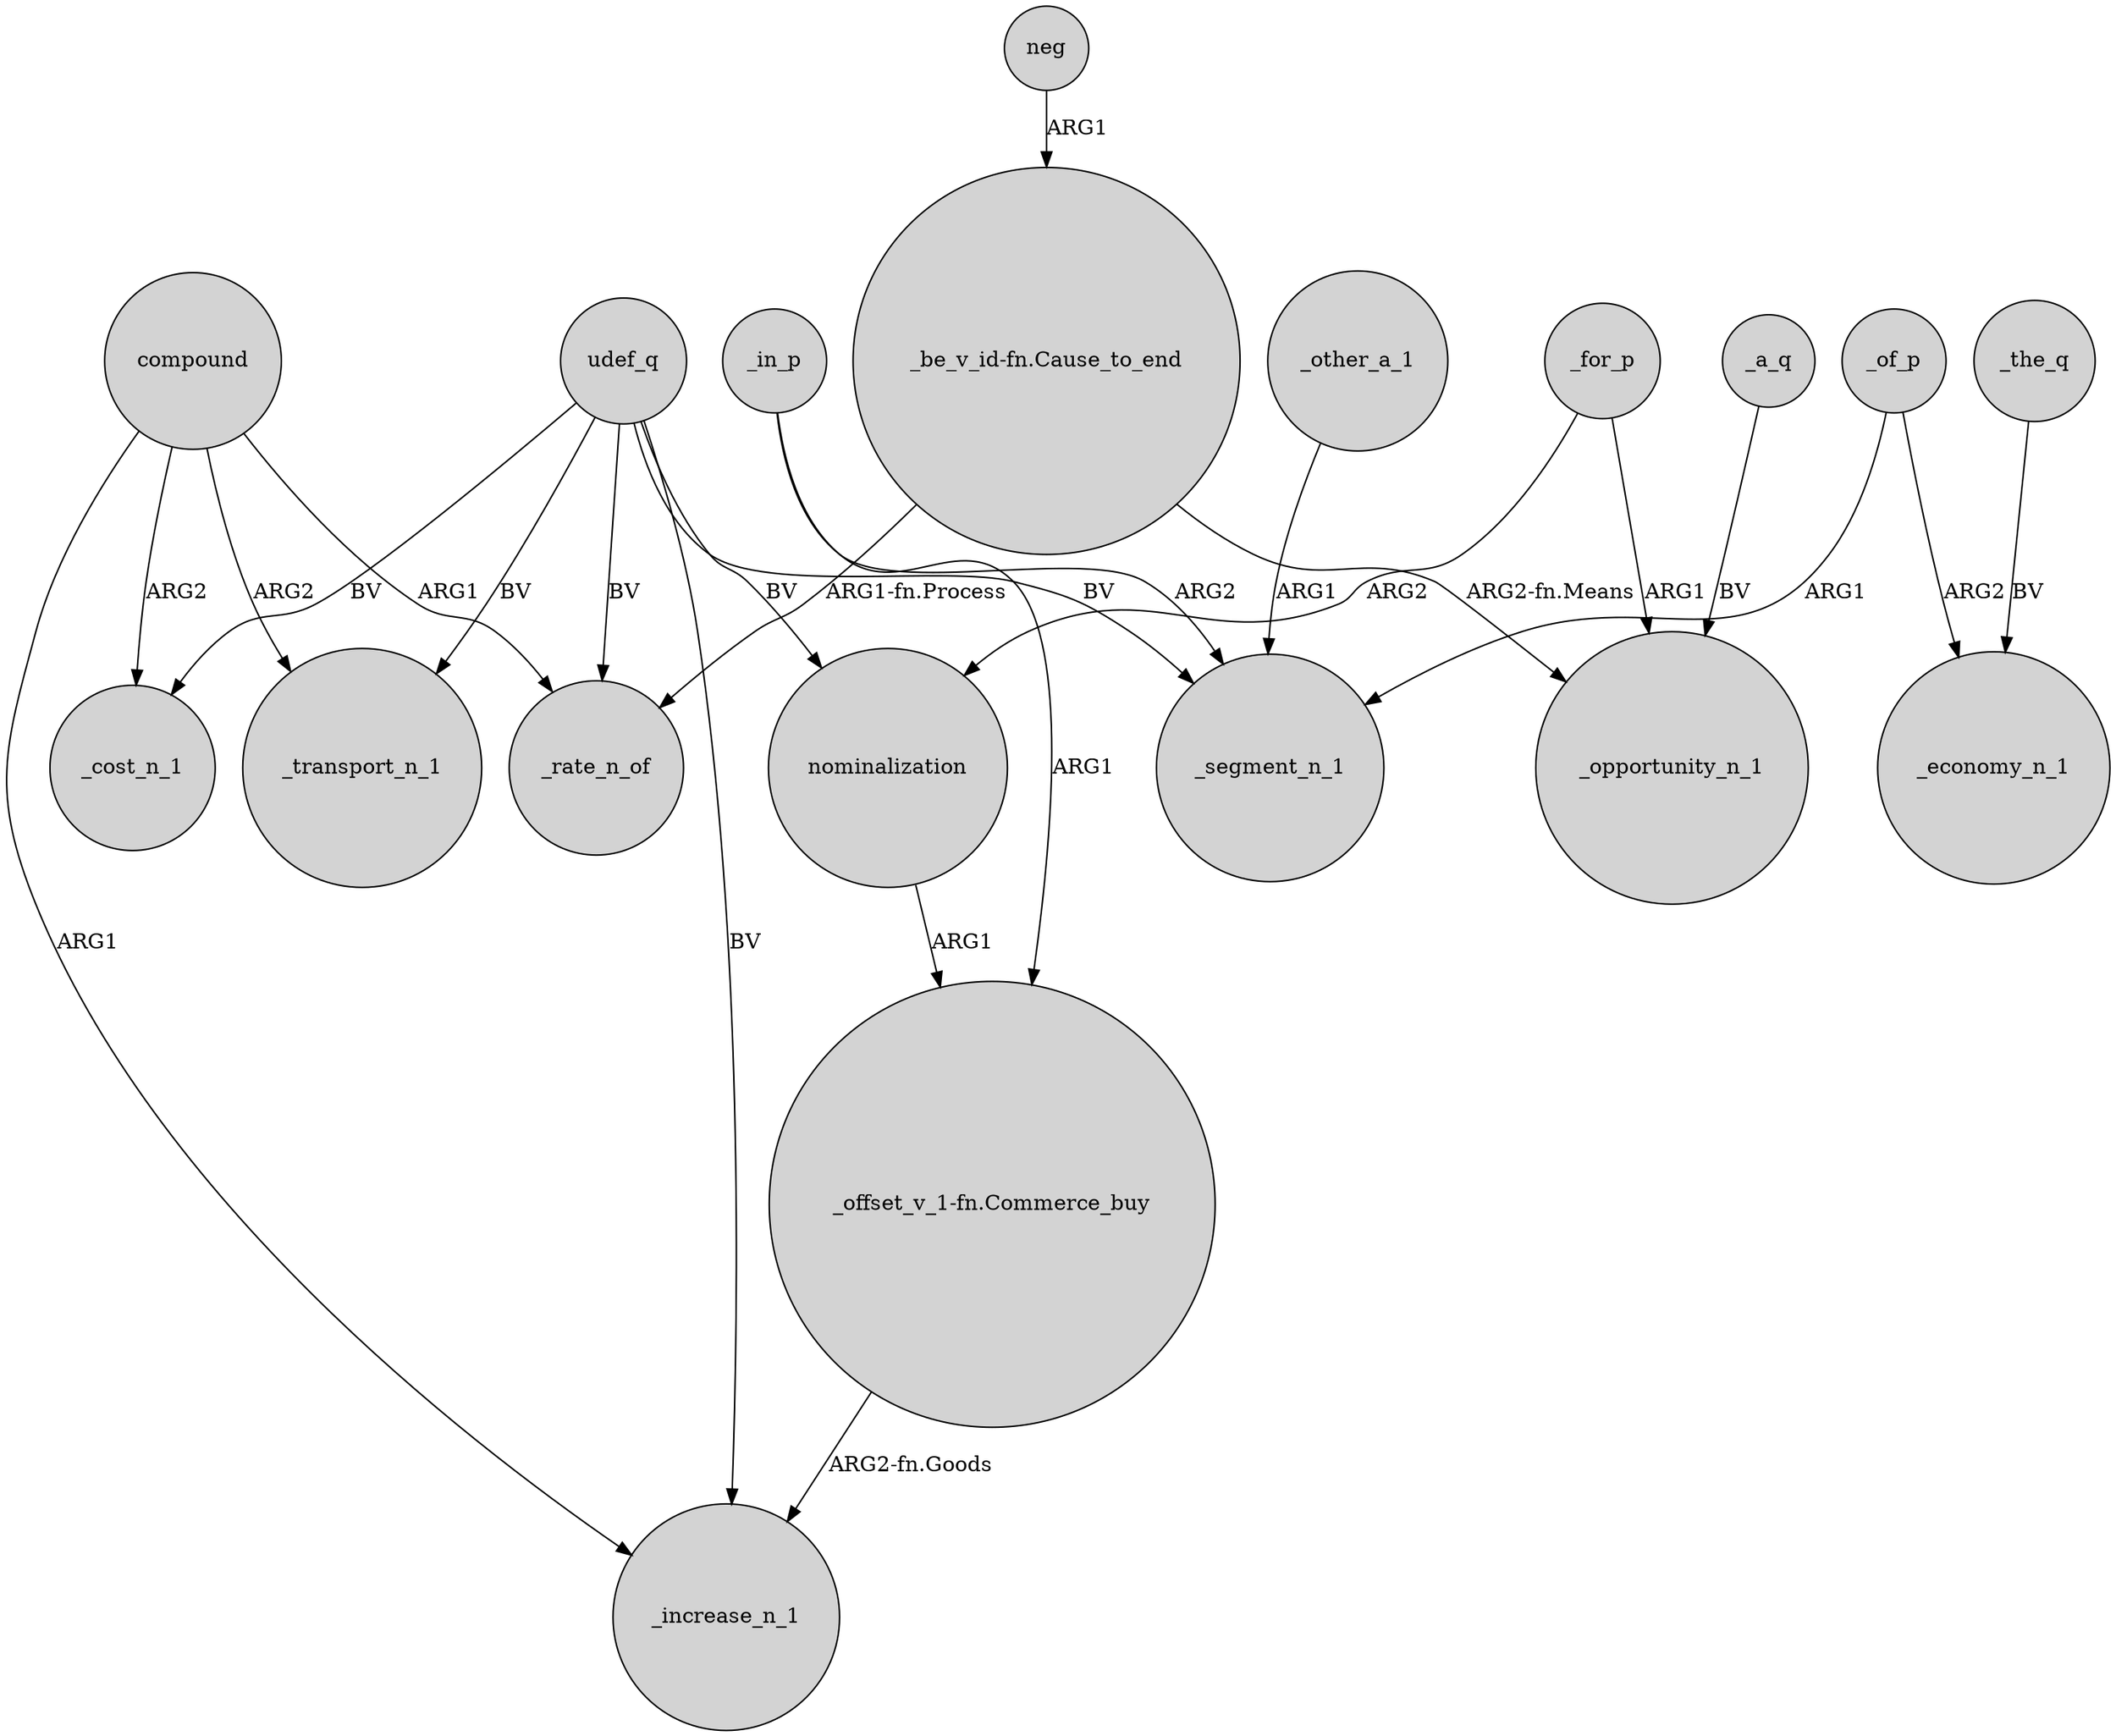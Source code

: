 digraph {
	node [shape=circle style=filled]
	"_offset_v_1-fn.Commerce_buy" -> _increase_n_1 [label="ARG2-fn.Goods"]
	compound -> _increase_n_1 [label=ARG1]
	compound -> _cost_n_1 [label=ARG2]
	compound -> _transport_n_1 [label=ARG2]
	_in_p -> _segment_n_1 [label=ARG2]
	udef_q -> _transport_n_1 [label=BV]
	neg -> "_be_v_id-fn.Cause_to_end" [label=ARG1]
	_for_p -> _opportunity_n_1 [label=ARG1]
	udef_q -> nominalization [label=BV]
	"_be_v_id-fn.Cause_to_end" -> _opportunity_n_1 [label="ARG2-fn.Means"]
	_a_q -> _opportunity_n_1 [label=BV]
	udef_q -> _segment_n_1 [label=BV]
	udef_q -> _increase_n_1 [label=BV]
	compound -> _rate_n_of [label=ARG1]
	udef_q -> _rate_n_of [label=BV]
	_of_p -> _segment_n_1 [label=ARG1]
	_the_q -> _economy_n_1 [label=BV]
	_for_p -> nominalization [label=ARG2]
	_other_a_1 -> _segment_n_1 [label=ARG1]
	_of_p -> _economy_n_1 [label=ARG2]
	nominalization -> "_offset_v_1-fn.Commerce_buy" [label=ARG1]
	_in_p -> "_offset_v_1-fn.Commerce_buy" [label=ARG1]
	udef_q -> _cost_n_1 [label=BV]
	"_be_v_id-fn.Cause_to_end" -> _rate_n_of [label="ARG1-fn.Process"]
}
